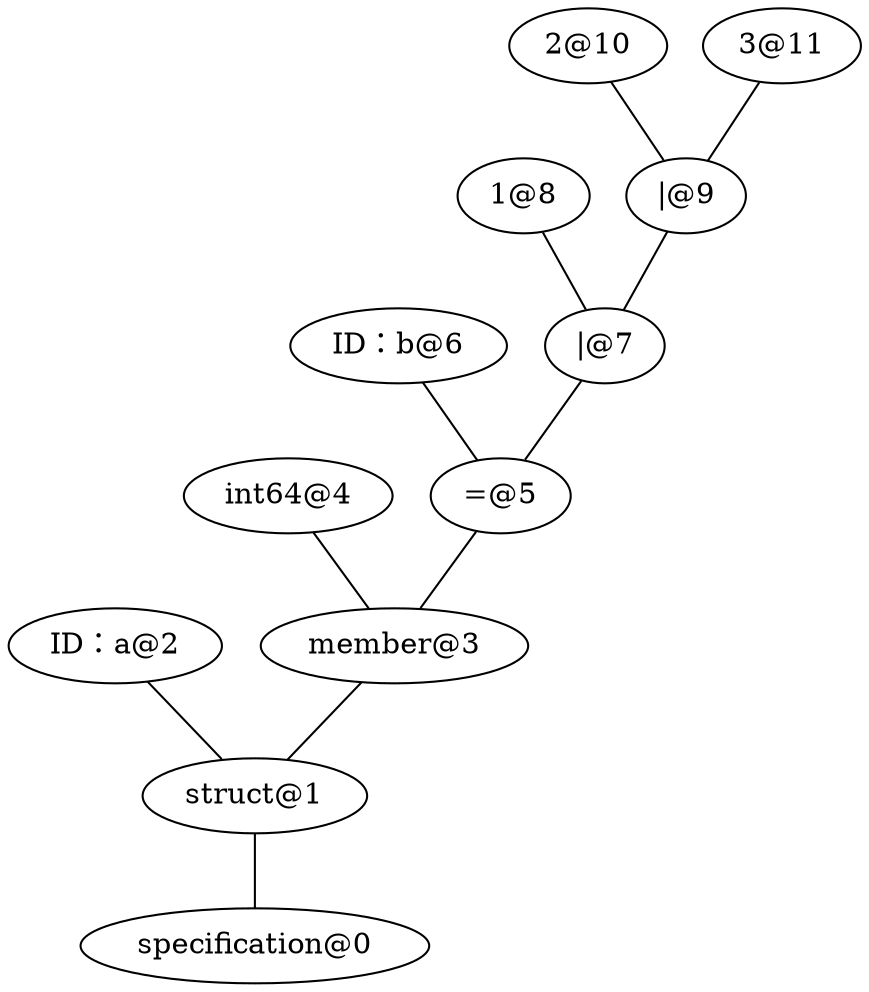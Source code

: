 graph{
    { rank=same; "specification@0"}
    { rank=same; "struct@1"}
    { rank=same; "ID：a@2"; "member@3"}
    { rank=same; "int64@4"; "=@5"}
    { rank=same; "ID：b@6"; "|@7"}
    { rank=same; "1@8"; "|@9"}
    { rank=same; "2@10"; "3@11"}

    "struct@1" -- "specification@0"
    "ID：a@2" -- "struct@1"
    "member@3" -- "struct@1"
    "int64@4" -- "member@3"
    "=@5" -- "member@3"
    "ID：b@6" -- "=@5"
    "|@7" -- "=@5"
    "1@8" -- "|@7"
    "|@9" -- "|@7"
    "2@10" -- "|@9"
    "3@11" -- "|@9"
}